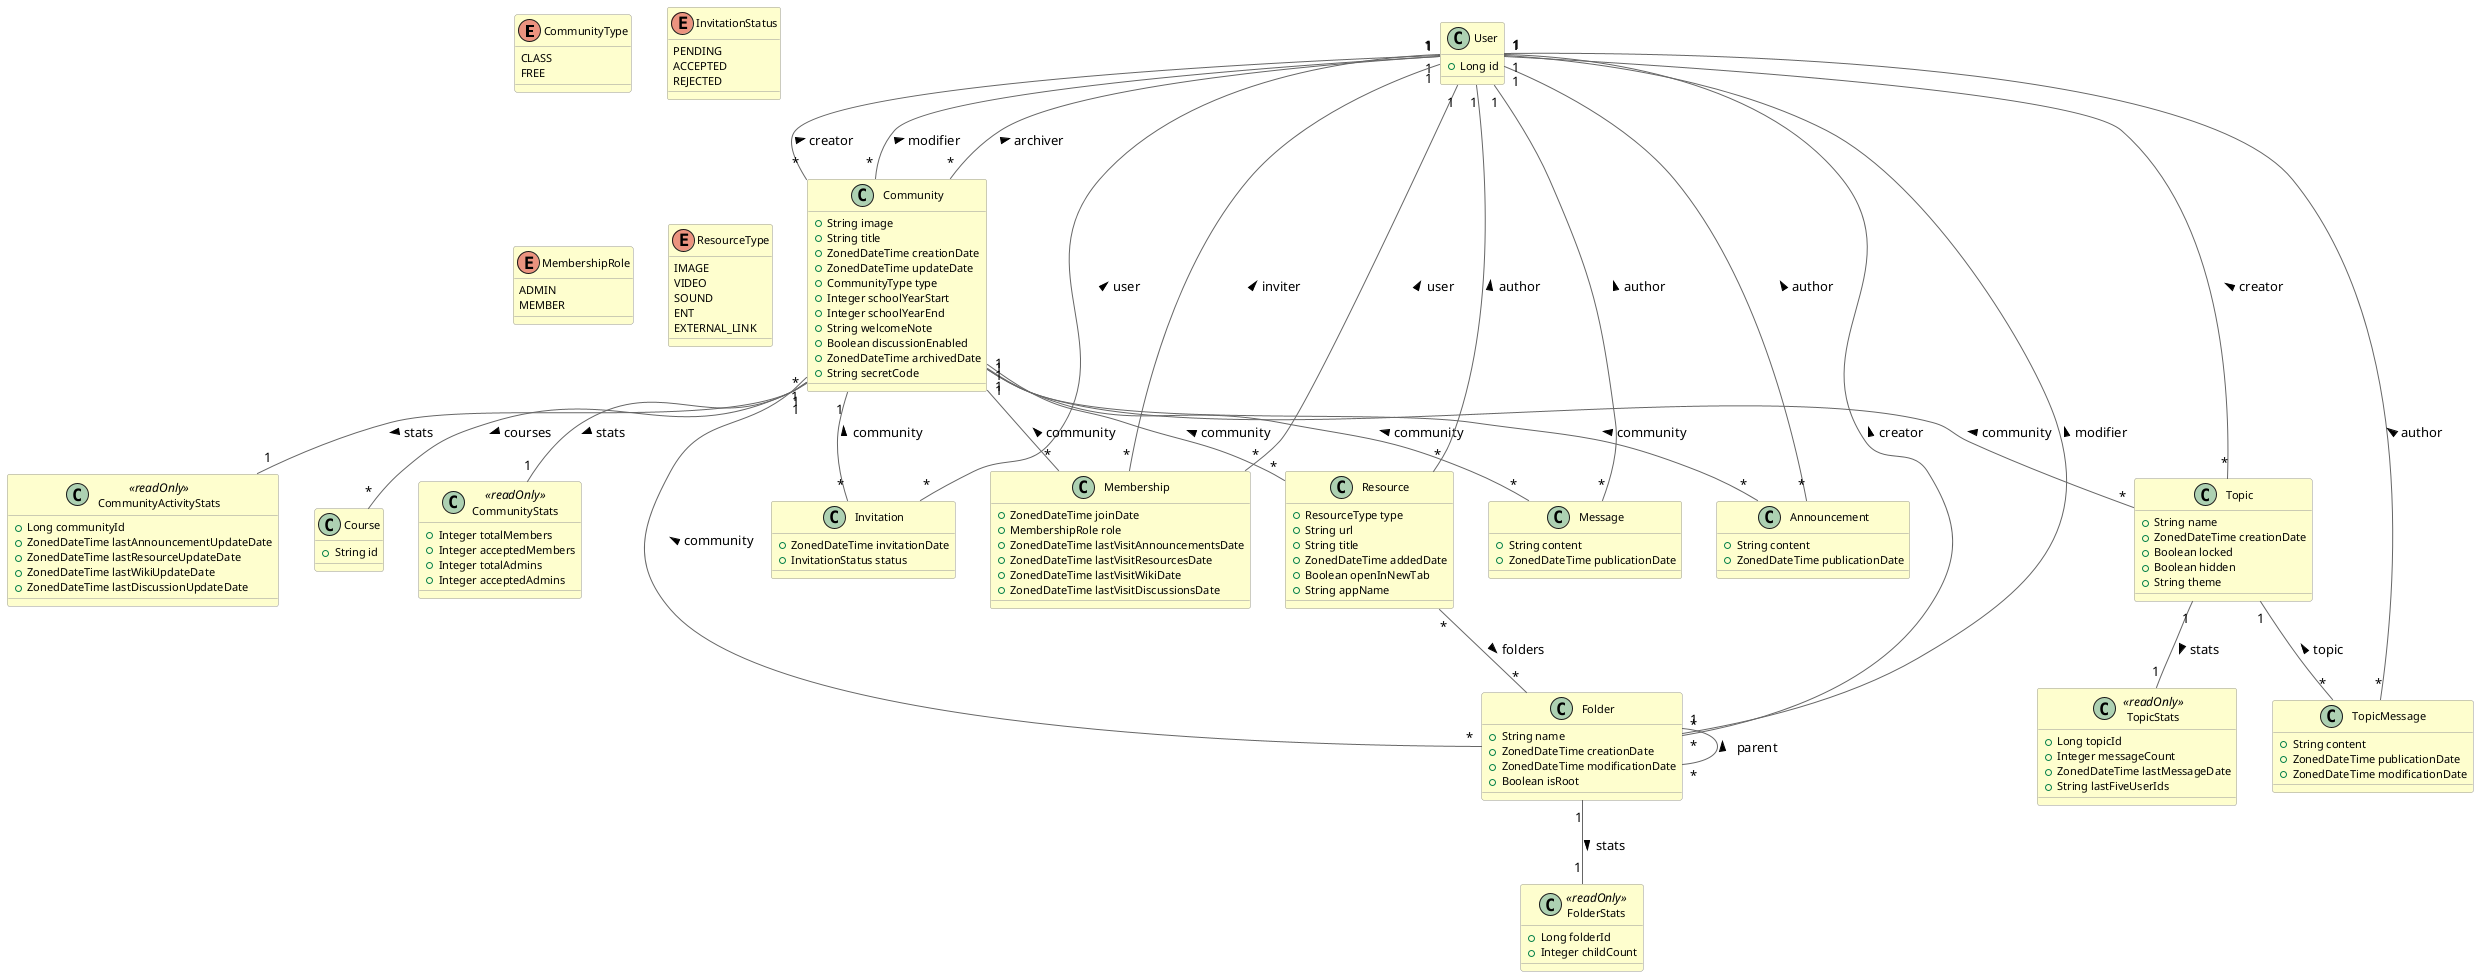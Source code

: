 @startuml CommunityModel

' Style et configuration
skinparam classFontSize 12
skinparam classFontName Arial
skinparam classAttributeFontSize 11
skinparam backgroundColor white
skinparam arrowColor #666666
skinparam classBorderColor #999999
skinparam stereotypeCBackgroundColor #ADD1B2
skinparam classBackgroundColor #FEFECE

' Énumérations
enum CommunityType {
  CLASS
  FREE
}

enum InvitationStatus {
  PENDING
  ACCEPTED
  REJECTED
}

enum MembershipRole {
  ADMIN
  MEMBER
}

enum ResourceType {
  IMAGE
  VIDEO
  SOUND
  ENT
  EXTERNAL_LINK
}

' Classes principales
class Community {
  +String image
  +String title
  +ZonedDateTime creationDate
  +ZonedDateTime updateDate
  +CommunityType type
  +Integer schoolYearStart
  +Integer schoolYearEnd
  +String welcomeNote
  +Boolean discussionEnabled
  +ZonedDateTime archivedDate
  +String secretCode
}

class User {
  +Long id
}

class Invitation {
  +ZonedDateTime invitationDate
  +InvitationStatus status
}

class Membership {
  +ZonedDateTime joinDate
  +MembershipRole role
  +ZonedDateTime lastVisitAnnouncementsDate
  +ZonedDateTime lastVisitResourcesDate
  +ZonedDateTime lastVisitWikiDate
  +ZonedDateTime lastVisitDiscussionsDate
}

class Message {
  +String content
  +ZonedDateTime publicationDate
}

class Announcement {
  +String content
  +ZonedDateTime publicationDate
}

class Course {
  +String id
}

class Resource {
  +ResourceType type
  +String url
  +String title
  +ZonedDateTime addedDate
  +Boolean openInNewTab
  +String appName
}

class Folder {
  +String name
  +ZonedDateTime creationDate
  +ZonedDateTime modificationDate
  +Boolean isRoot
}

class Topic {
  +String name
  +ZonedDateTime creationDate
  +Boolean locked
  +Boolean hidden
  +String theme
}

class TopicMessage {
  +String content
  +ZonedDateTime publicationDate
  +ZonedDateTime modificationDate
}

' Vues matérialisées
class CommunityStats <<readOnly>> {
  +Integer totalMembers
  +Integer acceptedMembers
  +Integer totalAdmins
  +Integer acceptedAdmins
}

class FolderStats <<readOnly>> {
  +Long folderId
  +Integer childCount
}

class TopicStats <<readOnly>> {
  +Long topicId
  +Integer messageCount
  +ZonedDateTime lastMessageDate
  +String lastFiveUserIds
}

class CommunityActivityStats <<readOnly>> {
  +Long communityId
  +ZonedDateTime lastAnnouncementUpdateDate
  +ZonedDateTime lastResourceUpdateDate
  +ZonedDateTime lastWikiUpdateDate
  +ZonedDateTime lastDiscussionUpdateDate
}

' Relations OneToOne
Community "1" -- "1" CommunityStats : stats >
Folder "1" -- "1" FolderStats : stats >
Topic "1" -- "1" TopicStats : stats >
Community "1" -- "1" CommunityActivityStats : stats >

' Relations ManyToOne
User "1" -- "*" Community : < creator
User "1" -- "*" Community : < modifier
User "1" -- "*" Community : < archiver

Community "1" -- "*" Invitation : < community
User "1" -- "*" Invitation : < user

Community "1" -- "*" Membership : < community
User "1" -- "*" Membership : < user
User "1" -- "*" Membership : < inviter

User "1" -- "*" Message : < author
Community "1" -- "*" Message : < community

User "1" -- "*" Announcement : < author
Community "1" -- "*" Announcement : < community

User "1" -- "*" Resource : < author
Community "1" -- "*" Resource : < community

User "1" -- "*" Folder : < creator
User "1" -- "*" Folder : < modifier
Folder "1" -- "*" Folder : < parent
Community "1" -- "*" Folder : < community

User "1" -- "*" Topic : < creator
Community "1" -- "*" Topic : < community

User "1" -- "*" TopicMessage : < author
Topic "1" -- "*" TopicMessage : < topic

' Relations ManyToMany
Community "*" -- "*" Course : > courses
Resource "*" -- "*" Folder : > folders

@enduml